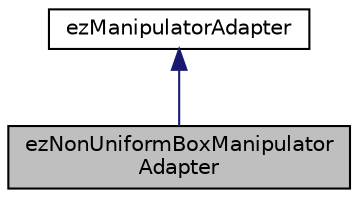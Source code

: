 digraph "ezNonUniformBoxManipulatorAdapter"
{
 // LATEX_PDF_SIZE
  edge [fontname="Helvetica",fontsize="10",labelfontname="Helvetica",labelfontsize="10"];
  node [fontname="Helvetica",fontsize="10",shape=record];
  Node1 [label="ezNonUniformBoxManipulator\lAdapter",height=0.2,width=0.4,color="black", fillcolor="grey75", style="filled", fontcolor="black",tooltip=" "];
  Node2 -> Node1 [dir="back",color="midnightblue",fontsize="10",style="solid",fontname="Helvetica"];
  Node2 [label="ezManipulatorAdapter",height=0.2,width=0.4,color="black", fillcolor="white", style="filled",URL="$db/d05/classez_manipulator_adapter.htm",tooltip=" "];
}
